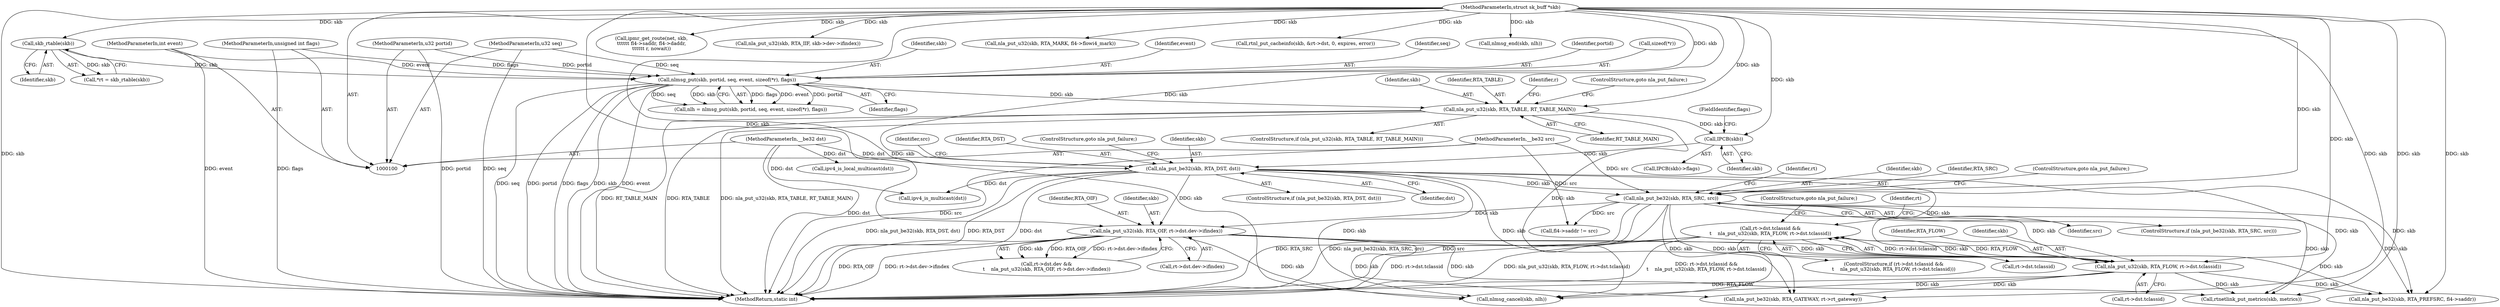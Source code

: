 digraph "0_linux_df4d92549f23e1c037e83323aff58a21b3de7fe0_1@pointer" {
"1000270" [label="(Call,rt->dst.tclassid &&\n\t    nla_put_u32(skb, RTA_FLOW, rt->dst.tclassid))"];
"1000276" [label="(Call,nla_put_u32(skb, RTA_FLOW, rt->dst.tclassid))"];
"1000258" [label="(Call,nla_put_u32(skb, RTA_OIF, rt->dst.dev->ifindex))"];
"1000232" [label="(Call,nla_put_be32(skb, RTA_DST, dst))"];
"1000222" [label="(Call,IPCB(skb))"];
"1000175" [label="(Call,nla_put_u32(skb, RTA_TABLE, RT_TABLE_MAIN))"];
"1000127" [label="(Call,nlmsg_put(skb, portid, seq, event, sizeof(*r), flags))"];
"1000115" [label="(Call,skb_rtable(skb))"];
"1000105" [label="(MethodParameterIn,struct sk_buff *skb)"];
"1000106" [label="(MethodParameterIn,u32 portid)"];
"1000107" [label="(MethodParameterIn,u32 seq)"];
"1000108" [label="(MethodParameterIn,int event)"];
"1000110" [label="(MethodParameterIn,unsigned int flags)"];
"1000102" [label="(MethodParameterIn,__be32 dst)"];
"1000246" [label="(Call,nla_put_be32(skb, RTA_SRC, src))"];
"1000103" [label="(MethodParameterIn,__be32 src)"];
"1000410" [label="(Call,ipmr_get_route(net, skb,\n\t\t\t\t\t\t fl4->saddr, fl4->daddr,\n\t\t\t\t\t\t r, nowait))"];
"1000236" [label="(ControlStructure,goto nla_put_failure;)"];
"1000175" [label="(Call,nla_put_u32(skb, RTA_TABLE, RT_TABLE_MAIN))"];
"1000249" [label="(Identifier,src)"];
"1000222" [label="(Call,IPCB(skb))"];
"1000116" [label="(Identifier,skb)"];
"1000450" [label="(Call,nla_put_u32(skb, RTA_IIF, skb->dev->ifindex))"];
"1000105" [label="(MethodParameterIn,struct sk_buff *skb)"];
"1000289" [label="(Identifier,rt)"];
"1000270" [label="(Call,rt->dst.tclassid &&\n\t    nla_put_u32(skb, RTA_FLOW, rt->dst.tclassid))"];
"1000176" [label="(Identifier,skb)"];
"1000128" [label="(Identifier,skb)"];
"1000255" [label="(Identifier,rt)"];
"1000309" [label="(Call,nla_put_be32(skb, RTA_GATEWAY, rt->rt_gateway))"];
"1000367" [label="(Call,rtnetlink_put_metrics(skb, metrics))"];
"1000231" [label="(ControlStructure,if (nla_put_be32(skb, RTA_DST, dst)))"];
"1000401" [label="(Call,ipv4_is_local_multicast(dst))"];
"1000235" [label="(Identifier,dst)"];
"1000233" [label="(Identifier,skb)"];
"1000177" [label="(Identifier,RTA_TABLE)"];
"1000246" [label="(Call,nla_put_be32(skb, RTA_SRC, src))"];
"1000110" [label="(MethodParameterIn,unsigned int flags)"];
"1000247" [label="(Identifier,skb)"];
"1000131" [label="(Identifier,event)"];
"1000278" [label="(Identifier,RTA_FLOW)"];
"1000276" [label="(Call,nla_put_u32(skb, RTA_FLOW, rt->dst.tclassid))"];
"1000377" [label="(Call,nla_put_u32(skb, RTA_MARK, fl4->flowi4_mark))"];
"1000260" [label="(Identifier,RTA_OIF)"];
"1000102" [label="(MethodParameterIn,__be32 dst)"];
"1000130" [label="(Identifier,seq)"];
"1000248" [label="(Identifier,RTA_SRC)"];
"1000103" [label="(MethodParameterIn,__be32 src)"];
"1000271" [label="(Call,rt->dst.tclassid)"];
"1000483" [label="(MethodReturn,static int)"];
"1000258" [label="(Call,nla_put_u32(skb, RTA_OIF, rt->dst.dev->ifindex))"];
"1000221" [label="(Call,IPCB(skb)->flags)"];
"1000174" [label="(ControlStructure,if (nla_put_u32(skb, RTA_TABLE, RT_TABLE_MAIN)))"];
"1000135" [label="(Identifier,flags)"];
"1000107" [label="(MethodParameterIn,u32 seq)"];
"1000461" [label="(Call,rtnl_put_cacheinfo(skb, &rt->dst, 0, expires, error))"];
"1000245" [label="(ControlStructure,if (nla_put_be32(skb, RTA_SRC, src)))"];
"1000477" [label="(Call,nlmsg_cancel(skb, nlh))"];
"1000284" [label="(ControlStructure,goto nla_put_failure;)"];
"1000473" [label="(Call,nlmsg_end(skb, nlh))"];
"1000125" [label="(Call,nlh = nlmsg_put(skb, portid, seq, event, sizeof(*r), flags))"];
"1000182" [label="(Identifier,r)"];
"1000269" [label="(ControlStructure,if (rt->dst.tclassid &&\n\t    nla_put_u32(skb, RTA_FLOW, rt->dst.tclassid)))"];
"1000223" [label="(Identifier,skb)"];
"1000179" [label="(ControlStructure,goto nla_put_failure;)"];
"1000397" [label="(Call,ipv4_is_multicast(dst))"];
"1000277" [label="(Identifier,skb)"];
"1000250" [label="(ControlStructure,goto nla_put_failure;)"];
"1000238" [label="(Identifier,src)"];
"1000297" [label="(Call,nla_put_be32(skb, RTA_PREFSRC, fl4->saddr))"];
"1000279" [label="(Call,rt->dst.tclassid)"];
"1000113" [label="(Call,*rt = skb_rtable(skb))"];
"1000178" [label="(Identifier,RT_TABLE_MAIN)"];
"1000234" [label="(Identifier,RTA_DST)"];
"1000108" [label="(MethodParameterIn,int event)"];
"1000232" [label="(Call,nla_put_be32(skb, RTA_DST, dst))"];
"1000115" [label="(Call,skb_rtable(skb))"];
"1000106" [label="(MethodParameterIn,u32 portid)"];
"1000127" [label="(Call,nlmsg_put(skb, portid, seq, event, sizeof(*r), flags))"];
"1000129" [label="(Identifier,portid)"];
"1000259" [label="(Identifier,skb)"];
"1000290" [label="(Call,fl4->saddr != src)"];
"1000224" [label="(FieldIdentifier,flags)"];
"1000252" [label="(Call,rt->dst.dev &&\n\t    nla_put_u32(skb, RTA_OIF, rt->dst.dev->ifindex))"];
"1000132" [label="(Call,sizeof(*r))"];
"1000261" [label="(Call,rt->dst.dev->ifindex)"];
"1000270" -> "1000269"  [label="AST: "];
"1000270" -> "1000271"  [label="CFG: "];
"1000270" -> "1000276"  [label="CFG: "];
"1000271" -> "1000270"  [label="AST: "];
"1000276" -> "1000270"  [label="AST: "];
"1000284" -> "1000270"  [label="CFG: "];
"1000289" -> "1000270"  [label="CFG: "];
"1000270" -> "1000483"  [label="DDG: nla_put_u32(skb, RTA_FLOW, rt->dst.tclassid)"];
"1000270" -> "1000483"  [label="DDG: rt->dst.tclassid &&\n\t    nla_put_u32(skb, RTA_FLOW, rt->dst.tclassid)"];
"1000270" -> "1000483"  [label="DDG: rt->dst.tclassid"];
"1000276" -> "1000270"  [label="DDG: rt->dst.tclassid"];
"1000276" -> "1000270"  [label="DDG: skb"];
"1000276" -> "1000270"  [label="DDG: RTA_FLOW"];
"1000276" -> "1000279"  [label="CFG: "];
"1000277" -> "1000276"  [label="AST: "];
"1000278" -> "1000276"  [label="AST: "];
"1000279" -> "1000276"  [label="AST: "];
"1000276" -> "1000483"  [label="DDG: RTA_FLOW"];
"1000258" -> "1000276"  [label="DDG: skb"];
"1000232" -> "1000276"  [label="DDG: skb"];
"1000246" -> "1000276"  [label="DDG: skb"];
"1000105" -> "1000276"  [label="DDG: skb"];
"1000276" -> "1000297"  [label="DDG: skb"];
"1000276" -> "1000309"  [label="DDG: skb"];
"1000276" -> "1000367"  [label="DDG: skb"];
"1000276" -> "1000477"  [label="DDG: skb"];
"1000258" -> "1000252"  [label="AST: "];
"1000258" -> "1000261"  [label="CFG: "];
"1000259" -> "1000258"  [label="AST: "];
"1000260" -> "1000258"  [label="AST: "];
"1000261" -> "1000258"  [label="AST: "];
"1000252" -> "1000258"  [label="CFG: "];
"1000258" -> "1000483"  [label="DDG: RTA_OIF"];
"1000258" -> "1000483"  [label="DDG: rt->dst.dev->ifindex"];
"1000258" -> "1000252"  [label="DDG: skb"];
"1000258" -> "1000252"  [label="DDG: RTA_OIF"];
"1000258" -> "1000252"  [label="DDG: rt->dst.dev->ifindex"];
"1000232" -> "1000258"  [label="DDG: skb"];
"1000246" -> "1000258"  [label="DDG: skb"];
"1000105" -> "1000258"  [label="DDG: skb"];
"1000258" -> "1000297"  [label="DDG: skb"];
"1000258" -> "1000309"  [label="DDG: skb"];
"1000258" -> "1000367"  [label="DDG: skb"];
"1000258" -> "1000477"  [label="DDG: skb"];
"1000232" -> "1000231"  [label="AST: "];
"1000232" -> "1000235"  [label="CFG: "];
"1000233" -> "1000232"  [label="AST: "];
"1000234" -> "1000232"  [label="AST: "];
"1000235" -> "1000232"  [label="AST: "];
"1000236" -> "1000232"  [label="CFG: "];
"1000238" -> "1000232"  [label="CFG: "];
"1000232" -> "1000483"  [label="DDG: dst"];
"1000232" -> "1000483"  [label="DDG: nla_put_be32(skb, RTA_DST, dst)"];
"1000232" -> "1000483"  [label="DDG: RTA_DST"];
"1000222" -> "1000232"  [label="DDG: skb"];
"1000105" -> "1000232"  [label="DDG: skb"];
"1000102" -> "1000232"  [label="DDG: dst"];
"1000232" -> "1000246"  [label="DDG: skb"];
"1000232" -> "1000297"  [label="DDG: skb"];
"1000232" -> "1000309"  [label="DDG: skb"];
"1000232" -> "1000367"  [label="DDG: skb"];
"1000232" -> "1000397"  [label="DDG: dst"];
"1000232" -> "1000477"  [label="DDG: skb"];
"1000222" -> "1000221"  [label="AST: "];
"1000222" -> "1000223"  [label="CFG: "];
"1000223" -> "1000222"  [label="AST: "];
"1000224" -> "1000222"  [label="CFG: "];
"1000175" -> "1000222"  [label="DDG: skb"];
"1000105" -> "1000222"  [label="DDG: skb"];
"1000175" -> "1000174"  [label="AST: "];
"1000175" -> "1000178"  [label="CFG: "];
"1000176" -> "1000175"  [label="AST: "];
"1000177" -> "1000175"  [label="AST: "];
"1000178" -> "1000175"  [label="AST: "];
"1000179" -> "1000175"  [label="CFG: "];
"1000182" -> "1000175"  [label="CFG: "];
"1000175" -> "1000483"  [label="DDG: RT_TABLE_MAIN"];
"1000175" -> "1000483"  [label="DDG: RTA_TABLE"];
"1000175" -> "1000483"  [label="DDG: nla_put_u32(skb, RTA_TABLE, RT_TABLE_MAIN)"];
"1000127" -> "1000175"  [label="DDG: skb"];
"1000105" -> "1000175"  [label="DDG: skb"];
"1000175" -> "1000477"  [label="DDG: skb"];
"1000127" -> "1000125"  [label="AST: "];
"1000127" -> "1000135"  [label="CFG: "];
"1000128" -> "1000127"  [label="AST: "];
"1000129" -> "1000127"  [label="AST: "];
"1000130" -> "1000127"  [label="AST: "];
"1000131" -> "1000127"  [label="AST: "];
"1000132" -> "1000127"  [label="AST: "];
"1000135" -> "1000127"  [label="AST: "];
"1000125" -> "1000127"  [label="CFG: "];
"1000127" -> "1000483"  [label="DDG: seq"];
"1000127" -> "1000483"  [label="DDG: portid"];
"1000127" -> "1000483"  [label="DDG: flags"];
"1000127" -> "1000483"  [label="DDG: skb"];
"1000127" -> "1000483"  [label="DDG: event"];
"1000127" -> "1000125"  [label="DDG: flags"];
"1000127" -> "1000125"  [label="DDG: event"];
"1000127" -> "1000125"  [label="DDG: portid"];
"1000127" -> "1000125"  [label="DDG: seq"];
"1000127" -> "1000125"  [label="DDG: skb"];
"1000115" -> "1000127"  [label="DDG: skb"];
"1000105" -> "1000127"  [label="DDG: skb"];
"1000106" -> "1000127"  [label="DDG: portid"];
"1000107" -> "1000127"  [label="DDG: seq"];
"1000108" -> "1000127"  [label="DDG: event"];
"1000110" -> "1000127"  [label="DDG: flags"];
"1000115" -> "1000113"  [label="AST: "];
"1000115" -> "1000116"  [label="CFG: "];
"1000116" -> "1000115"  [label="AST: "];
"1000113" -> "1000115"  [label="CFG: "];
"1000115" -> "1000113"  [label="DDG: skb"];
"1000105" -> "1000115"  [label="DDG: skb"];
"1000105" -> "1000100"  [label="AST: "];
"1000105" -> "1000483"  [label="DDG: skb"];
"1000105" -> "1000246"  [label="DDG: skb"];
"1000105" -> "1000297"  [label="DDG: skb"];
"1000105" -> "1000309"  [label="DDG: skb"];
"1000105" -> "1000367"  [label="DDG: skb"];
"1000105" -> "1000377"  [label="DDG: skb"];
"1000105" -> "1000410"  [label="DDG: skb"];
"1000105" -> "1000450"  [label="DDG: skb"];
"1000105" -> "1000461"  [label="DDG: skb"];
"1000105" -> "1000473"  [label="DDG: skb"];
"1000105" -> "1000477"  [label="DDG: skb"];
"1000106" -> "1000100"  [label="AST: "];
"1000106" -> "1000483"  [label="DDG: portid"];
"1000107" -> "1000100"  [label="AST: "];
"1000107" -> "1000483"  [label="DDG: seq"];
"1000108" -> "1000100"  [label="AST: "];
"1000108" -> "1000483"  [label="DDG: event"];
"1000110" -> "1000100"  [label="AST: "];
"1000110" -> "1000483"  [label="DDG: flags"];
"1000102" -> "1000100"  [label="AST: "];
"1000102" -> "1000483"  [label="DDG: dst"];
"1000102" -> "1000397"  [label="DDG: dst"];
"1000102" -> "1000401"  [label="DDG: dst"];
"1000246" -> "1000245"  [label="AST: "];
"1000246" -> "1000249"  [label="CFG: "];
"1000247" -> "1000246"  [label="AST: "];
"1000248" -> "1000246"  [label="AST: "];
"1000249" -> "1000246"  [label="AST: "];
"1000250" -> "1000246"  [label="CFG: "];
"1000255" -> "1000246"  [label="CFG: "];
"1000246" -> "1000483"  [label="DDG: RTA_SRC"];
"1000246" -> "1000483"  [label="DDG: nla_put_be32(skb, RTA_SRC, src)"];
"1000246" -> "1000483"  [label="DDG: src"];
"1000103" -> "1000246"  [label="DDG: src"];
"1000246" -> "1000290"  [label="DDG: src"];
"1000246" -> "1000297"  [label="DDG: skb"];
"1000246" -> "1000309"  [label="DDG: skb"];
"1000246" -> "1000367"  [label="DDG: skb"];
"1000246" -> "1000477"  [label="DDG: skb"];
"1000103" -> "1000100"  [label="AST: "];
"1000103" -> "1000483"  [label="DDG: src"];
"1000103" -> "1000290"  [label="DDG: src"];
}
